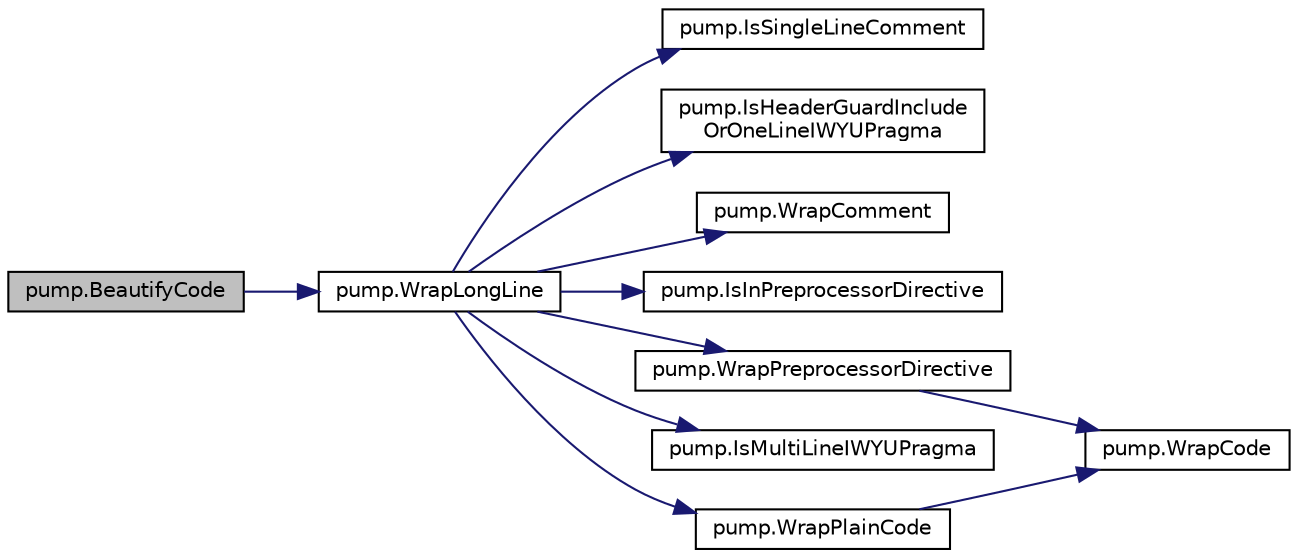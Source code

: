 digraph "pump.BeautifyCode"
{
  edge [fontname="Helvetica",fontsize="10",labelfontname="Helvetica",labelfontsize="10"];
  node [fontname="Helvetica",fontsize="10",shape=record];
  rankdir="LR";
  Node0 [label="pump.BeautifyCode",height=0.2,width=0.4,color="black", fillcolor="grey75", style="filled", fontcolor="black"];
  Node0 -> Node1 [color="midnightblue",fontsize="10",style="solid",fontname="Helvetica"];
  Node1 [label="pump.WrapLongLine",height=0.2,width=0.4,color="black", fillcolor="white", style="filled",URL="$df/d92/namespacepump.html#a02427e2ddc80f0f408e27dfc3e38e702"];
  Node1 -> Node2 [color="midnightblue",fontsize="10",style="solid",fontname="Helvetica"];
  Node2 [label="pump.IsSingleLineComment",height=0.2,width=0.4,color="black", fillcolor="white", style="filled",URL="$df/d92/namespacepump.html#a417078b1d036b67756c47e5dc50324dc"];
  Node1 -> Node3 [color="midnightblue",fontsize="10",style="solid",fontname="Helvetica"];
  Node3 [label="pump.IsHeaderGuardInclude\lOrOneLineIWYUPragma",height=0.2,width=0.4,color="black", fillcolor="white", style="filled",URL="$df/d92/namespacepump.html#ac8a553b60dc83d100361a0e98d98451b"];
  Node1 -> Node4 [color="midnightblue",fontsize="10",style="solid",fontname="Helvetica"];
  Node4 [label="pump.WrapComment",height=0.2,width=0.4,color="black", fillcolor="white", style="filled",URL="$df/d92/namespacepump.html#a73951c98652038351b1cd24291433e12"];
  Node1 -> Node5 [color="midnightblue",fontsize="10",style="solid",fontname="Helvetica"];
  Node5 [label="pump.IsInPreprocessorDirective",height=0.2,width=0.4,color="black", fillcolor="white", style="filled",URL="$df/d92/namespacepump.html#aa33101b01d5781710262f3b5dadd8bc8"];
  Node1 -> Node6 [color="midnightblue",fontsize="10",style="solid",fontname="Helvetica"];
  Node6 [label="pump.WrapPreprocessorDirective",height=0.2,width=0.4,color="black", fillcolor="white", style="filled",URL="$df/d92/namespacepump.html#a59e8ae06bae068d2d72df4f0340635d8"];
  Node6 -> Node7 [color="midnightblue",fontsize="10",style="solid",fontname="Helvetica"];
  Node7 [label="pump.WrapCode",height=0.2,width=0.4,color="black", fillcolor="white", style="filled",URL="$df/d92/namespacepump.html#a42502545a37fcd4513a0a7ac8ef3c0eb"];
  Node1 -> Node8 [color="midnightblue",fontsize="10",style="solid",fontname="Helvetica"];
  Node8 [label="pump.IsMultiLineIWYUPragma",height=0.2,width=0.4,color="black", fillcolor="white", style="filled",URL="$df/d92/namespacepump.html#a707a3ff4514c89607e48a87589aed787"];
  Node1 -> Node9 [color="midnightblue",fontsize="10",style="solid",fontname="Helvetica"];
  Node9 [label="pump.WrapPlainCode",height=0.2,width=0.4,color="black", fillcolor="white", style="filled",URL="$df/d92/namespacepump.html#a60723738cc38d8ced7e2cfecc72d8b11"];
  Node9 -> Node7 [color="midnightblue",fontsize="10",style="solid",fontname="Helvetica"];
}
